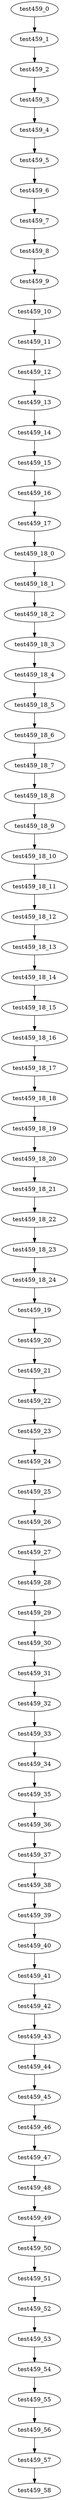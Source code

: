 digraph G {
test459_0->test459_1;
test459_1->test459_2;
test459_2->test459_3;
test459_3->test459_4;
test459_4->test459_5;
test459_5->test459_6;
test459_6->test459_7;
test459_7->test459_8;
test459_8->test459_9;
test459_9->test459_10;
test459_10->test459_11;
test459_11->test459_12;
test459_12->test459_13;
test459_13->test459_14;
test459_14->test459_15;
test459_15->test459_16;
test459_16->test459_17;
test459_17->test459_18_0;
test459_18_0->test459_18_1;
test459_18_1->test459_18_2;
test459_18_2->test459_18_3;
test459_18_3->test459_18_4;
test459_18_4->test459_18_5;
test459_18_5->test459_18_6;
test459_18_6->test459_18_7;
test459_18_7->test459_18_8;
test459_18_8->test459_18_9;
test459_18_9->test459_18_10;
test459_18_10->test459_18_11;
test459_18_11->test459_18_12;
test459_18_12->test459_18_13;
test459_18_13->test459_18_14;
test459_18_14->test459_18_15;
test459_18_15->test459_18_16;
test459_18_16->test459_18_17;
test459_18_17->test459_18_18;
test459_18_18->test459_18_19;
test459_18_19->test459_18_20;
test459_18_20->test459_18_21;
test459_18_21->test459_18_22;
test459_18_22->test459_18_23;
test459_18_23->test459_18_24;
test459_18_24->test459_19;
test459_19->test459_20;
test459_20->test459_21;
test459_21->test459_22;
test459_22->test459_23;
test459_23->test459_24;
test459_24->test459_25;
test459_25->test459_26;
test459_26->test459_27;
test459_27->test459_28;
test459_28->test459_29;
test459_29->test459_30;
test459_30->test459_31;
test459_31->test459_32;
test459_32->test459_33;
test459_33->test459_34;
test459_34->test459_35;
test459_35->test459_36;
test459_36->test459_37;
test459_37->test459_38;
test459_38->test459_39;
test459_39->test459_40;
test459_40->test459_41;
test459_41->test459_42;
test459_42->test459_43;
test459_43->test459_44;
test459_44->test459_45;
test459_45->test459_46;
test459_46->test459_47;
test459_47->test459_48;
test459_48->test459_49;
test459_49->test459_50;
test459_50->test459_51;
test459_51->test459_52;
test459_52->test459_53;
test459_53->test459_54;
test459_54->test459_55;
test459_55->test459_56;
test459_56->test459_57;
test459_57->test459_58;

}
